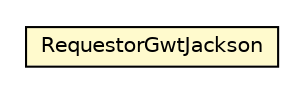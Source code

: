 #!/usr/local/bin/dot
#
# Class diagram 
# Generated by UMLGraph version R5_6-24-gf6e263 (http://www.umlgraph.org/)
#

digraph G {
	edge [fontname="Helvetica",fontsize=10,labelfontname="Helvetica",labelfontsize=10];
	node [fontname="Helvetica",fontsize=10,shape=plaintext];
	nodesep=0.25;
	ranksep=0.5;
	// io.reinert.requestor.gwtjackson.RequestorGwtJackson
	c64599 [label=<<table title="io.reinert.requestor.gwtjackson.RequestorGwtJackson" border="0" cellborder="1" cellspacing="0" cellpadding="2" port="p" bgcolor="lemonChiffon" href="./RequestorGwtJackson.html">
		<tr><td><table border="0" cellspacing="0" cellpadding="1">
<tr><td align="center" balign="center"> RequestorGwtJackson </td></tr>
		</table></td></tr>
		</table>>, URL="./RequestorGwtJackson.html", fontname="Helvetica", fontcolor="black", fontsize=10.0];
}

